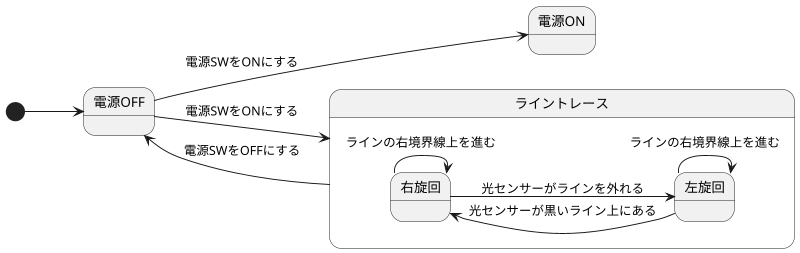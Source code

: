 @startuml 演習6-5-3
left to right direction
scale 800 width


  [*] --> 電源OFF
  電源OFF --> 電源ON : 電源SWをONにする

state "ライントレース" as LineTrace {
  state "右旋回" as RightTurn
  state "左旋回" as LeftTurn
  RightTurn --> LeftTurn : 光センサーがラインを外れる
  LeftTurn --> RightTurn : 光センサーが黒いライン上にある
  RightTurn --> RightTurn : ラインの右境界線上を進む
  LeftTurn --> LeftTurn : ラインの右境界線上を進む
}

電源OFF --> LineTrace : 電源SWをONにする
LineTrace --> 電源OFF : 電源SWをOFFにする

@enduml

